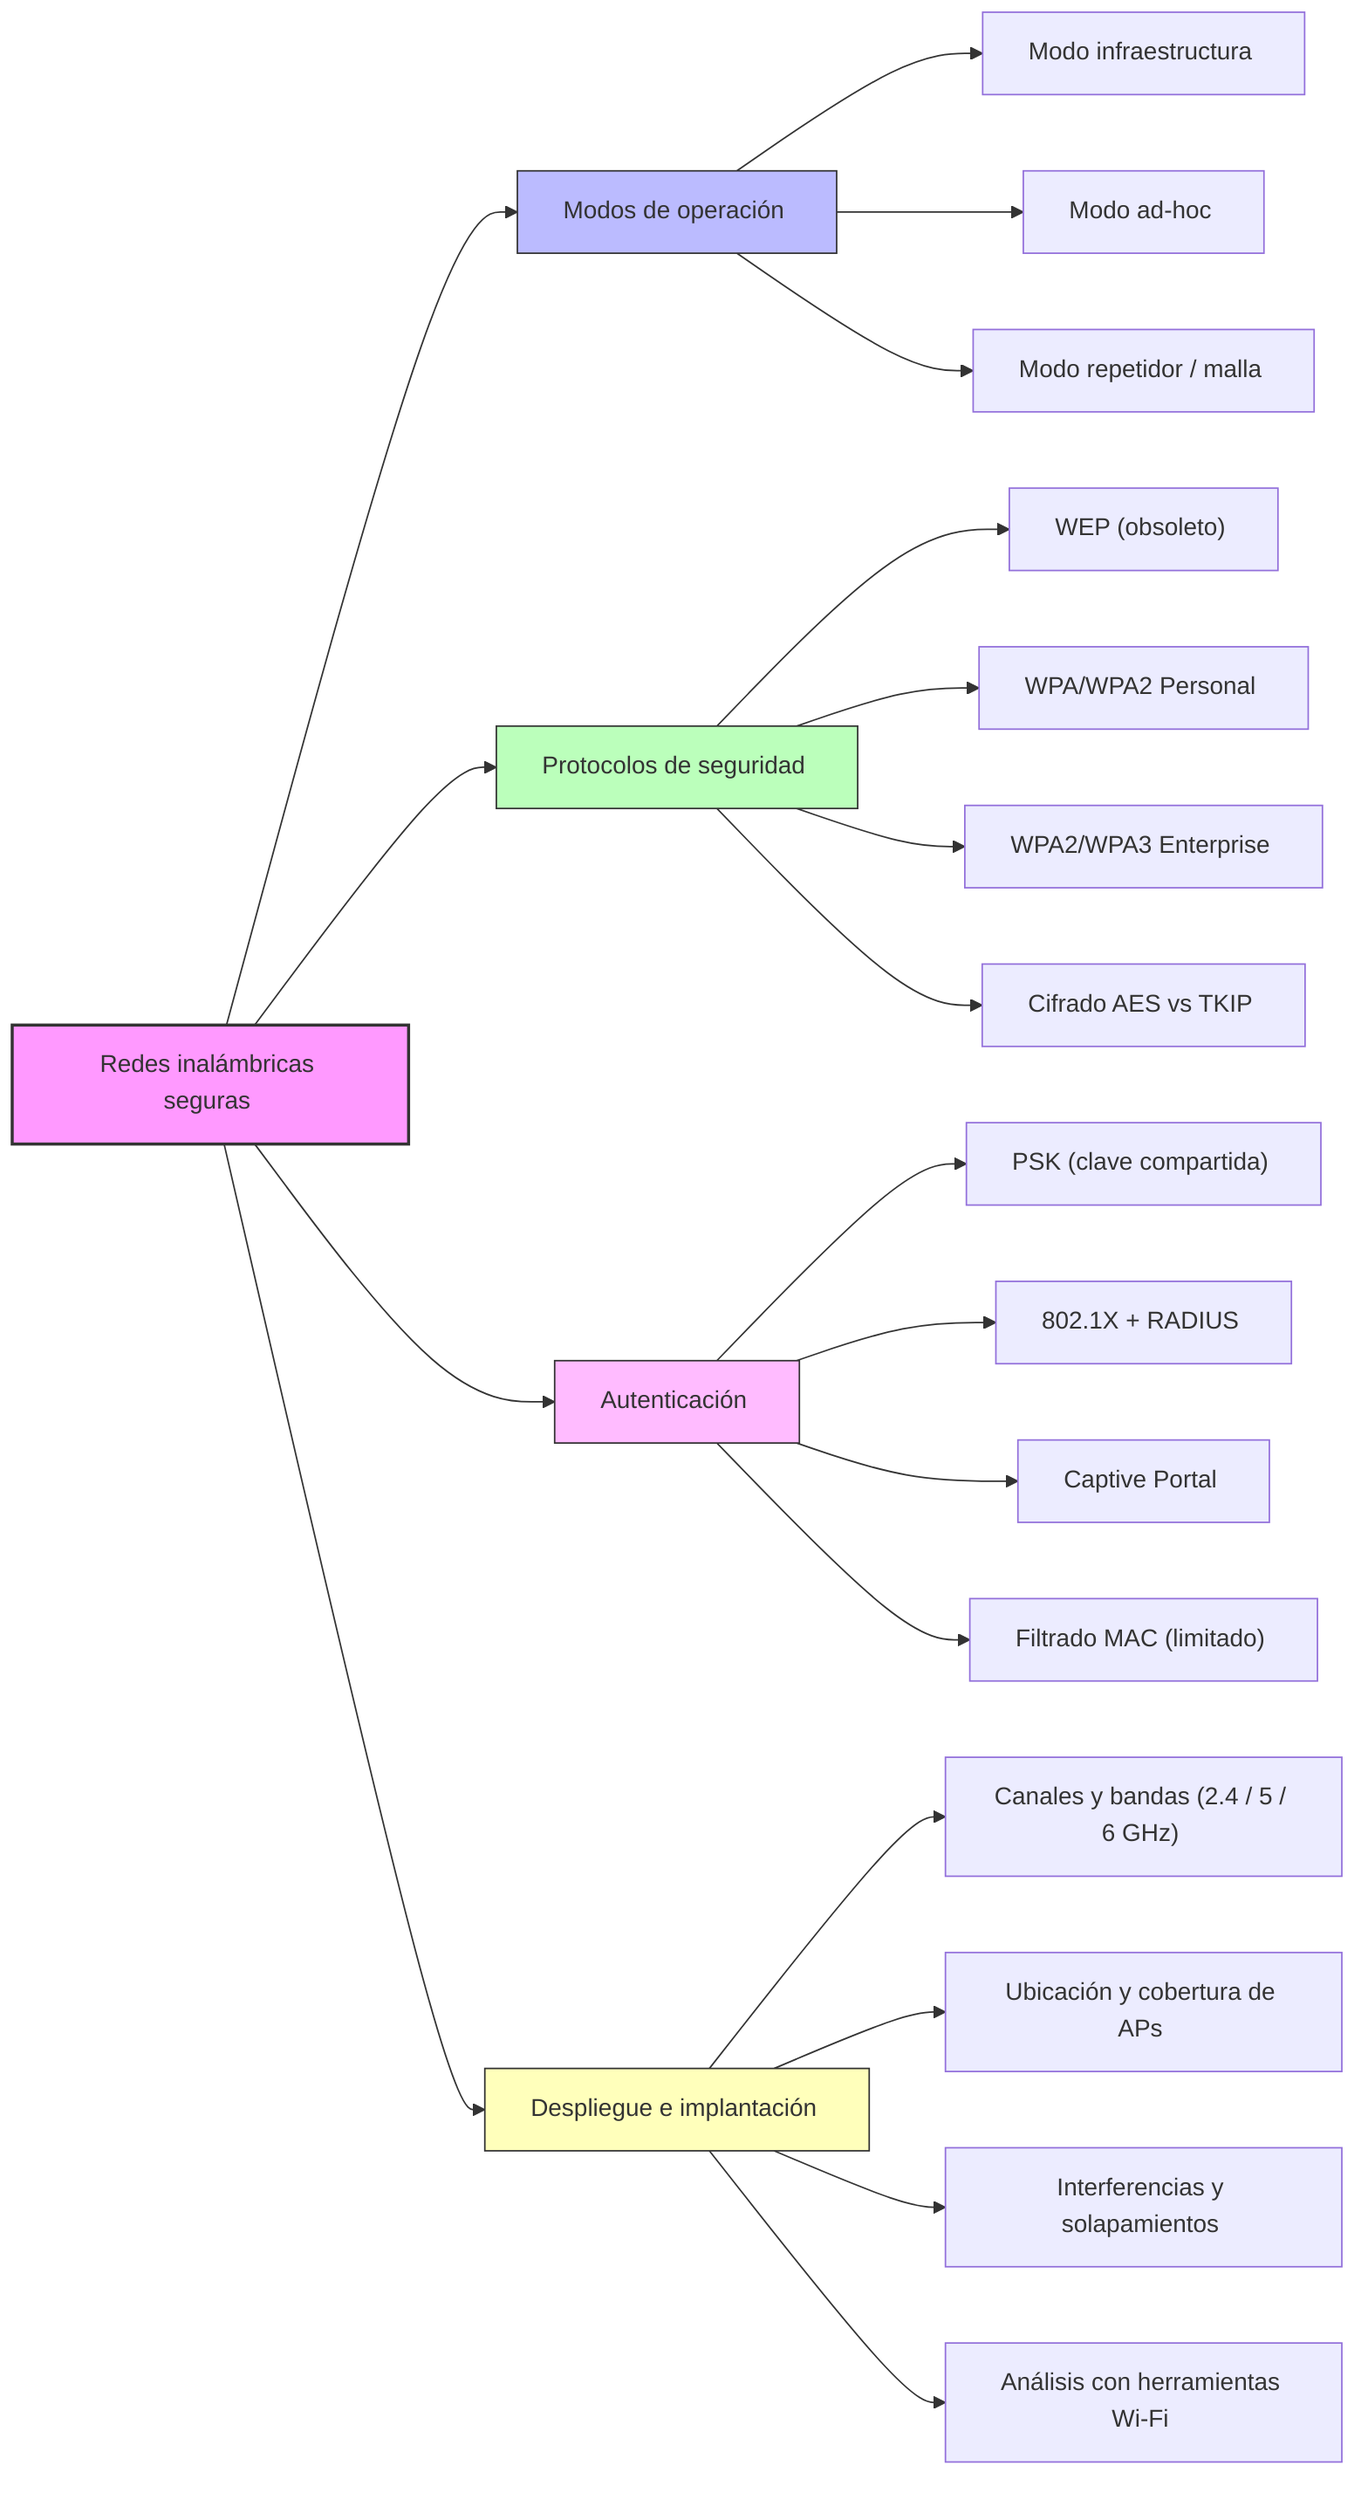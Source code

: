 graph LR
    A[Redes inalámbricas seguras&nbsp;] --> B[Modos de operación&nbsp;]
    A --> C[Protocolos de seguridad&nbsp;]
    A --> D[Autenticación&nbsp;]
    A --> E[Despliegue e implantación&nbsp;]

    B --> B1[Modo infraestructura&nbsp;]
    B --> B2[Modo ad-hoc&nbsp;]
    B --> B3[Modo repetidor / malla&nbsp;]

    C --> C1["WEP (obsoleto)"&nbsp;]
    C --> C2[WPA/WPA2 Personal&nbsp;]
    C --> C3[WPA2/WPA3 Enterprise&nbsp;]
    C --> C4[Cifrado AES vs TKIP&nbsp;]

    D --> D1["PSK (clave compartida)"&nbsp;]
    D --> D2[802.1X + RADIUS&nbsp;]
    D --> D3[Captive Portal&nbsp;]
    D --> D4["Filtrado MAC (limitado)"&nbsp;]

    E --> E1["Canales y bandas (2.4 / 5 / 6 GHz)"&nbsp;]
    E --> E2[Ubicación y cobertura de APs&nbsp;]
    E --> E3[Interferencias y solapamientos&nbsp;]
    E --> E4[Análisis con herramientas Wi-Fi&nbsp;]

    style A fill:#f9f,stroke:#333,stroke-width:2px
    style B fill:#bbf,stroke:#333,stroke-width:1px
    style C fill:#bfb,stroke:#333,stroke-width:1px
    style D fill:#fbf,stroke:#333,stroke-width:1px
    style E fill:#ffb,stroke:#333,stroke-width:1px